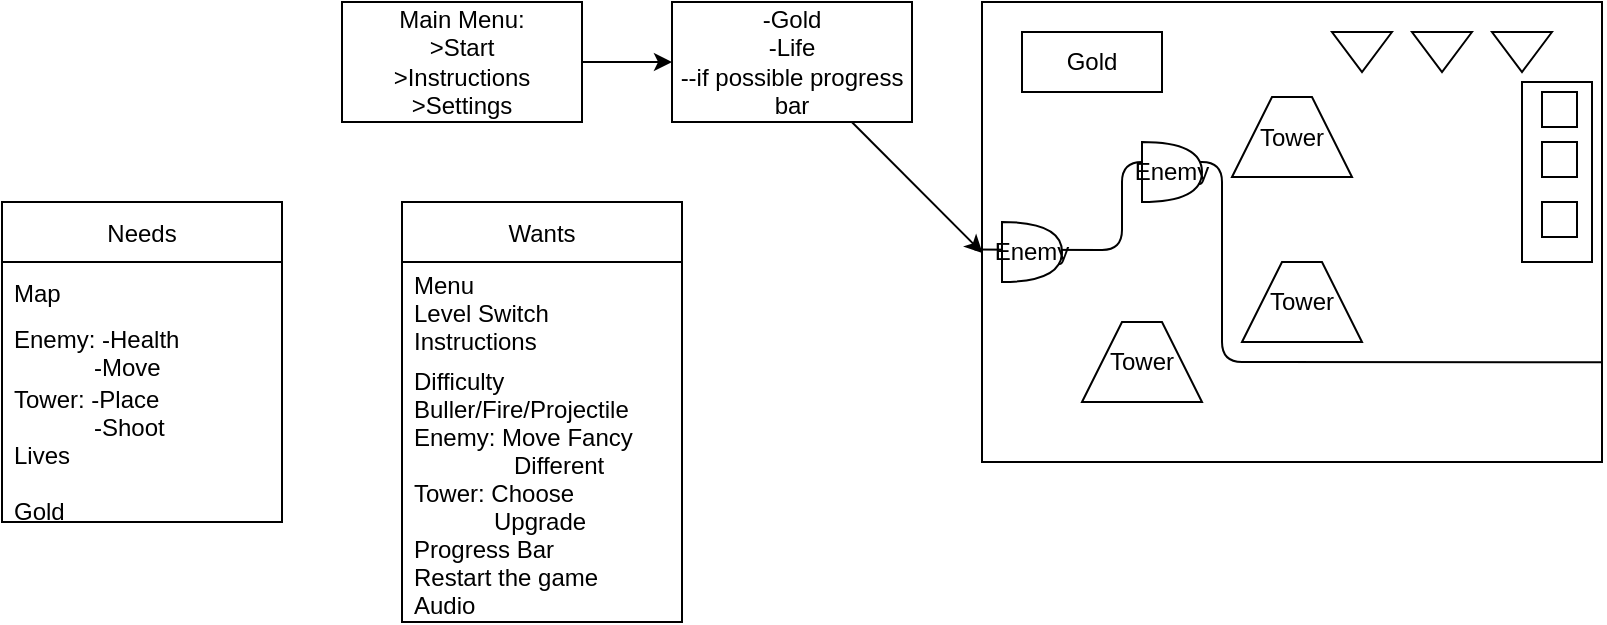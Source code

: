 <mxfile>
    <diagram id="9c5FN6ZVDgmpGl1wozea" name="Page-1">
        <mxGraphModel dx="1111" dy="532" grid="1" gridSize="10" guides="1" tooltips="1" connect="1" arrows="1" fold="1" page="1" pageScale="1" pageWidth="850" pageHeight="1100" math="0" shadow="0">
            <root>
                <mxCell id="0"/>
                <mxCell id="1" parent="0"/>
                <mxCell id="17" value="" style="edgeStyle=none;html=1;" edge="1" parent="1" source="2" target="4">
                    <mxGeometry relative="1" as="geometry"/>
                </mxCell>
                <mxCell id="2" value="Main&amp;nbsp;Menu:&lt;br&gt;&amp;gt;Start&lt;br&gt;&amp;gt;Instructions&lt;br&gt;&amp;gt;Settings" style="rounded=0;whiteSpace=wrap;html=1;" vertex="1" parent="1">
                    <mxGeometry x="200" y="40" width="120" height="60" as="geometry"/>
                </mxCell>
                <mxCell id="34" style="edgeStyle=none;html=1;entryX=0.001;entryY=0.546;entryDx=0;entryDy=0;entryPerimeter=0;" edge="1" parent="1" source="4" target="5">
                    <mxGeometry relative="1" as="geometry"/>
                </mxCell>
                <mxCell id="4" value="-Gold&lt;br&gt;-Life&lt;br&gt;--if possible progress bar" style="rounded=0;whiteSpace=wrap;html=1;" vertex="1" parent="1">
                    <mxGeometry x="365" y="40" width="120" height="60" as="geometry"/>
                </mxCell>
                <mxCell id="5" value="" style="rounded=0;whiteSpace=wrap;html=1;" vertex="1" parent="1">
                    <mxGeometry x="520" y="40" width="310" height="230" as="geometry"/>
                </mxCell>
                <mxCell id="6" value="Gold" style="rounded=0;whiteSpace=wrap;html=1;" vertex="1" parent="1">
                    <mxGeometry x="540" y="55" width="70" height="30" as="geometry"/>
                </mxCell>
                <mxCell id="13" value="" style="triangle;whiteSpace=wrap;html=1;rotation=90;" vertex="1" parent="1">
                    <mxGeometry x="780" y="50" width="20" height="30" as="geometry"/>
                </mxCell>
                <mxCell id="14" value="" style="triangle;whiteSpace=wrap;html=1;rotation=90;" vertex="1" parent="1">
                    <mxGeometry x="740" y="50" width="20" height="30" as="geometry"/>
                </mxCell>
                <mxCell id="15" value="" style="triangle;whiteSpace=wrap;html=1;rotation=90;" vertex="1" parent="1">
                    <mxGeometry x="700" y="50" width="20" height="30" as="geometry"/>
                </mxCell>
                <mxCell id="19" value="" style="rounded=0;whiteSpace=wrap;html=1;" vertex="1" parent="1">
                    <mxGeometry x="790" y="80" width="35" height="90" as="geometry"/>
                </mxCell>
                <mxCell id="20" value="" style="whiteSpace=wrap;html=1;aspect=fixed;" vertex="1" parent="1">
                    <mxGeometry x="800" y="85" width="17.5" height="17.5" as="geometry"/>
                </mxCell>
                <mxCell id="22" value="" style="whiteSpace=wrap;html=1;aspect=fixed;" vertex="1" parent="1">
                    <mxGeometry x="800" y="110" width="17.5" height="17.5" as="geometry"/>
                </mxCell>
                <mxCell id="23" value="" style="whiteSpace=wrap;html=1;aspect=fixed;" vertex="1" parent="1">
                    <mxGeometry x="800" y="140" width="17.5" height="17.5" as="geometry"/>
                </mxCell>
                <mxCell id="25" value="" style="endArrow=none;html=1;exitX=-0.012;exitY=0.538;exitDx=0;exitDy=0;exitPerimeter=0;entryX=1;entryY=0.783;entryDx=0;entryDy=0;entryPerimeter=0;" edge="1" parent="1" source="5" target="5">
                    <mxGeometry width="50" height="50" relative="1" as="geometry">
                        <mxPoint x="610" y="140" as="sourcePoint"/>
                        <mxPoint x="660" y="90" as="targetPoint"/>
                        <Array as="points">
                            <mxPoint x="590" y="164"/>
                            <mxPoint x="590" y="120"/>
                            <mxPoint x="640" y="120"/>
                            <mxPoint x="640" y="220"/>
                        </Array>
                    </mxGeometry>
                </mxCell>
                <mxCell id="26" value="Enemy" style="shape=or;whiteSpace=wrap;html=1;" vertex="1" parent="1">
                    <mxGeometry x="530" y="150" width="30" height="30" as="geometry"/>
                </mxCell>
                <mxCell id="27" value="Enemy" style="shape=or;whiteSpace=wrap;html=1;" vertex="1" parent="1">
                    <mxGeometry x="600" y="110" width="30" height="30" as="geometry"/>
                </mxCell>
                <mxCell id="29" value="Tower" style="shape=trapezoid;perimeter=trapezoidPerimeter;whiteSpace=wrap;html=1;fixedSize=1;" vertex="1" parent="1">
                    <mxGeometry x="645" y="87.5" width="60" height="40" as="geometry"/>
                </mxCell>
                <mxCell id="31" value="Tower" style="shape=trapezoid;perimeter=trapezoidPerimeter;whiteSpace=wrap;html=1;fixedSize=1;" vertex="1" parent="1">
                    <mxGeometry x="650" y="170" width="60" height="40" as="geometry"/>
                </mxCell>
                <mxCell id="32" value="Tower" style="shape=trapezoid;perimeter=trapezoidPerimeter;whiteSpace=wrap;html=1;fixedSize=1;" vertex="1" parent="1">
                    <mxGeometry x="570" y="200" width="60" height="40" as="geometry"/>
                </mxCell>
                <mxCell id="36" value="Needs" style="swimlane;fontStyle=0;childLayout=stackLayout;horizontal=1;startSize=30;horizontalStack=0;resizeParent=1;resizeParentMax=0;resizeLast=0;collapsible=1;marginBottom=0;" vertex="1" parent="1">
                    <mxGeometry x="30" y="140" width="140" height="160" as="geometry"/>
                </mxCell>
                <mxCell id="37" value="Map" style="text;strokeColor=none;fillColor=none;align=left;verticalAlign=middle;spacingLeft=4;spacingRight=4;overflow=hidden;points=[[0,0.5],[1,0.5]];portConstraint=eastwest;rotatable=0;" vertex="1" parent="36">
                    <mxGeometry y="30" width="140" height="30" as="geometry"/>
                </mxCell>
                <mxCell id="38" value="Enemy: -Health&#10;            -Move&#10;              -Die" style="text;strokeColor=none;fillColor=none;align=left;verticalAlign=middle;spacingLeft=4;spacingRight=4;overflow=hidden;points=[[0,0.5],[1,0.5]];portConstraint=eastwest;rotatable=0;" vertex="1" parent="36">
                    <mxGeometry y="60" width="140" height="30" as="geometry"/>
                </mxCell>
                <mxCell id="39" value="Tower: -Place&#10;            -Shoot&#10;Lives&#10;&#10;Gold" style="text;strokeColor=none;fillColor=none;align=left;verticalAlign=middle;spacingLeft=4;spacingRight=4;overflow=hidden;points=[[0,0.5],[1,0.5]];portConstraint=eastwest;rotatable=0;" vertex="1" parent="36">
                    <mxGeometry y="90" width="140" height="70" as="geometry"/>
                </mxCell>
                <mxCell id="41" value="Wants" style="swimlane;fontStyle=0;childLayout=stackLayout;horizontal=1;startSize=30;horizontalStack=0;resizeParent=1;resizeParentMax=0;resizeLast=0;collapsible=1;marginBottom=0;" vertex="1" parent="1">
                    <mxGeometry x="230" y="140" width="140" height="210" as="geometry"/>
                </mxCell>
                <mxCell id="42" value="Menu&#10;Level Switch&#10;Instructions" style="text;strokeColor=none;fillColor=none;align=left;verticalAlign=middle;spacingLeft=4;spacingRight=4;overflow=hidden;points=[[0,0.5],[1,0.5]];portConstraint=eastwest;rotatable=0;" vertex="1" parent="41">
                    <mxGeometry y="30" width="140" height="50" as="geometry"/>
                </mxCell>
                <mxCell id="43" value="Difficulty&#10;Buller/Fire/Projectile&#10;Enemy: Move Fancy&#10;               Different&#10;Tower: Choose&#10;            Upgrade&#10;Progress Bar&#10;Restart the game&#10;Audio" style="text;strokeColor=none;fillColor=none;align=left;verticalAlign=middle;spacingLeft=4;spacingRight=4;overflow=hidden;points=[[0,0.5],[1,0.5]];portConstraint=eastwest;rotatable=0;" vertex="1" parent="41">
                    <mxGeometry y="80" width="140" height="130" as="geometry"/>
                </mxCell>
            </root>
        </mxGraphModel>
    </diagram>
</mxfile>